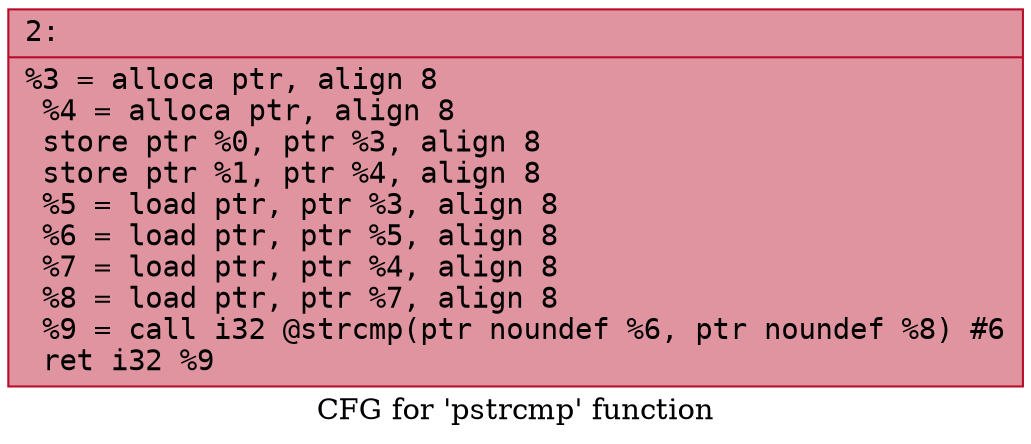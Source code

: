 digraph "CFG for 'pstrcmp' function" {
	label="CFG for 'pstrcmp' function";

	Node0x600003cf6c10 [shape=record,color="#b70d28ff", style=filled, fillcolor="#b70d2870" fontname="Courier",label="{2:\l|  %3 = alloca ptr, align 8\l  %4 = alloca ptr, align 8\l  store ptr %0, ptr %3, align 8\l  store ptr %1, ptr %4, align 8\l  %5 = load ptr, ptr %3, align 8\l  %6 = load ptr, ptr %5, align 8\l  %7 = load ptr, ptr %4, align 8\l  %8 = load ptr, ptr %7, align 8\l  %9 = call i32 @strcmp(ptr noundef %6, ptr noundef %8) #6\l  ret i32 %9\l}"];
}
